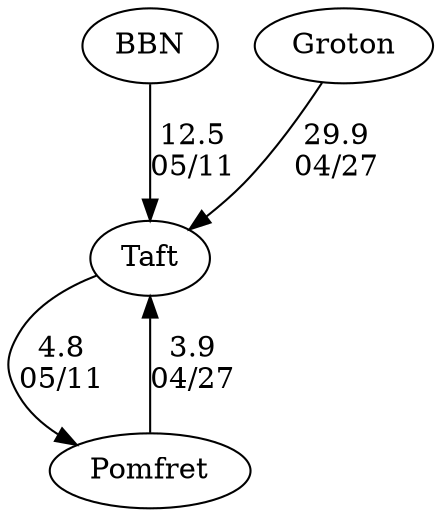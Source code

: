 digraph boys5foursTaft {BBN [URL="boys5foursTaftBBN.html"];Taft [URL="boys5foursTaftTaft.html"];Groton [URL="boys5foursTaftGroton.html"];Pomfret [URL="boys5foursTaftPomfret.html"];BBN -> Taft[label="12.5
05/11", weight="88", tooltip="NEIRA Boys ,Pomfret v. BB&N, Gunn, St. Mark's, Taft: du Pont Cup			
Distance: 1500 Conditions: ~9MPH crossing headwind from lane 6 to lane 1, with occasional gusts. Beginning of race slightly choppier than finish. Conditions seemed to improve marginally by last race (B1). Comments: Alternated races with girls races. Order of boys races: B5, B6, B4, B3, B2, B1.
St. Mark's 5 missed B5 race start time and raced in B6 race.
Gunn was a scratch in the B1 race.
Pomfret B3 caught two minor crabs early in its race.
Crossing wind pushed almost all boats at least one lane to port. Many referee calls for boats to move to starboard.
Congratulations to Taft B1 for winning the 2024 du Pont Cup.
None", URL="https://www.row2k.com/results/resultspage.cfm?UID=223C7EB1077C538878AD4347B31C5F01&cat=1", random="random"]; 
Taft -> Pomfret[label="4.8
05/11", weight="96", tooltip="NEIRA Boys ,Pomfret v. BB&N, Gunn, St. Mark's, Taft: du Pont Cup			
Distance: 1500 Conditions: ~9MPH crossing headwind from lane 6 to lane 1, with occasional gusts. Beginning of race slightly choppier than finish. Conditions seemed to improve marginally by last race (B1). Comments: Alternated races with girls races. Order of boys races: B5, B6, B4, B3, B2, B1.
St. Mark's 5 missed B5 race start time and raced in B6 race.
Gunn was a scratch in the B1 race.
Pomfret B3 caught two minor crabs early in its race.
Crossing wind pushed almost all boats at least one lane to port. Many referee calls for boats to move to starboard.
Congratulations to Taft B1 for winning the 2024 du Pont Cup.
None", URL="https://www.row2k.com/results/resultspage.cfm?UID=223C7EB1077C538878AD4347B31C5F01&cat=1", random="random"]; 
Groton -> Taft[label="29.9
04/27", weight="71", tooltip="NEIRA Boys ,Pomfret v. Groton, Taft			
Distance: 1500 Conditions: At the start, crossing tailwinds of ~10MPH. Winds shifted to a mostly tail after first 500M of ~15MPH, with occasional gusts 20 to 25. Water was choppy after the first 500M all the way to finish line. Comments: Race order: B4, B3, B5, B2, B1 (with girls' races interspersed).
Winds made aligning starts challenging. Commendable job by aligner. B2 crews were roughly 30ft. over the line at the start. Course steering was challenging for almost all crews. Wind also affected crews as many drifted into other lanes, though no significant impediments that impacted finish order were detected.
None", URL="https://www.row2k.com/results/resultspage.cfm?UID=DE911428BA7DE499F2D28BF6D23E48AA&cat=1", random="random"]; 
Pomfret -> Taft[label="3.9
04/27", weight="97", tooltip="NEIRA Boys ,Pomfret v. Groton, Taft			
Distance: 1500 Conditions: At the start, crossing tailwinds of ~10MPH. Winds shifted to a mostly tail after first 500M of ~15MPH, with occasional gusts 20 to 25. Water was choppy after the first 500M all the way to finish line. Comments: Race order: B4, B3, B5, B2, B1 (with girls' races interspersed).
Winds made aligning starts challenging. Commendable job by aligner. B2 crews were roughly 30ft. over the line at the start. Course steering was challenging for almost all crews. Wind also affected crews as many drifted into other lanes, though no significant impediments that impacted finish order were detected.
None", URL="https://www.row2k.com/results/resultspage.cfm?UID=DE911428BA7DE499F2D28BF6D23E48AA&cat=1", random="random"]}